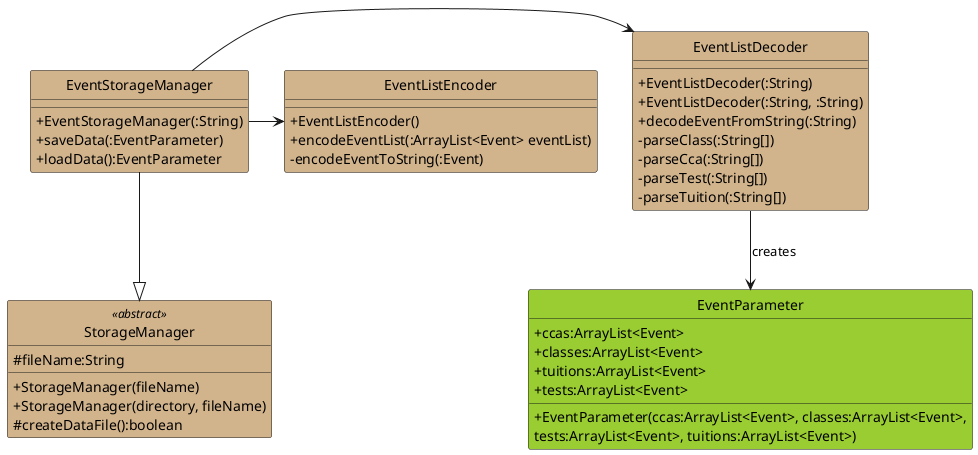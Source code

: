 @startuml
hide circles
skinparam classAttributeIconSize 0

class StorageManager <<abstract>> #Tan {
    # fileName:String
    + StorageManager(fileName)
    + StorageManager(directory, fileName)
    # createDataFile():boolean
}

class EventStorageManager #Tan {
    + EventStorageManager(:String)
    + saveData(:EventParameter)
    + loadData():EventParameter
}

EventStorageManager --|> StorageManager

class EventListDecoder #Tan {
     + EventListDecoder(:String)
     + EventListDecoder(:String, :String)
     + decodeEventFromString(:String)
     - parseClass(:String[])
     - parseCca(:String[])
     - parseTest(:String[])
     - parseTuition(:String[])
}

EventStorageManager -> EventListDecoder

class EventListEncoder #Tan {
    + EventListEncoder()
    + encodeEventList(:ArrayList<Event> eventList)
    - encodeEventToString(:Event)
}

EventStorageManager -> EventListEncoder

class EventParameter #YellowGreen {
    + ccas:ArrayList<Event>
    + classes:ArrayList<Event>
    + tuitions:ArrayList<Event>
    + tests:ArrayList<Event>
    + EventParameter(ccas:ArrayList<Event>, classes:ArrayList<Event>,
    tests:ArrayList<Event>, tuitions:ArrayList<Event>)
}

EventListDecoder --> EventParameter : creates

@enduml